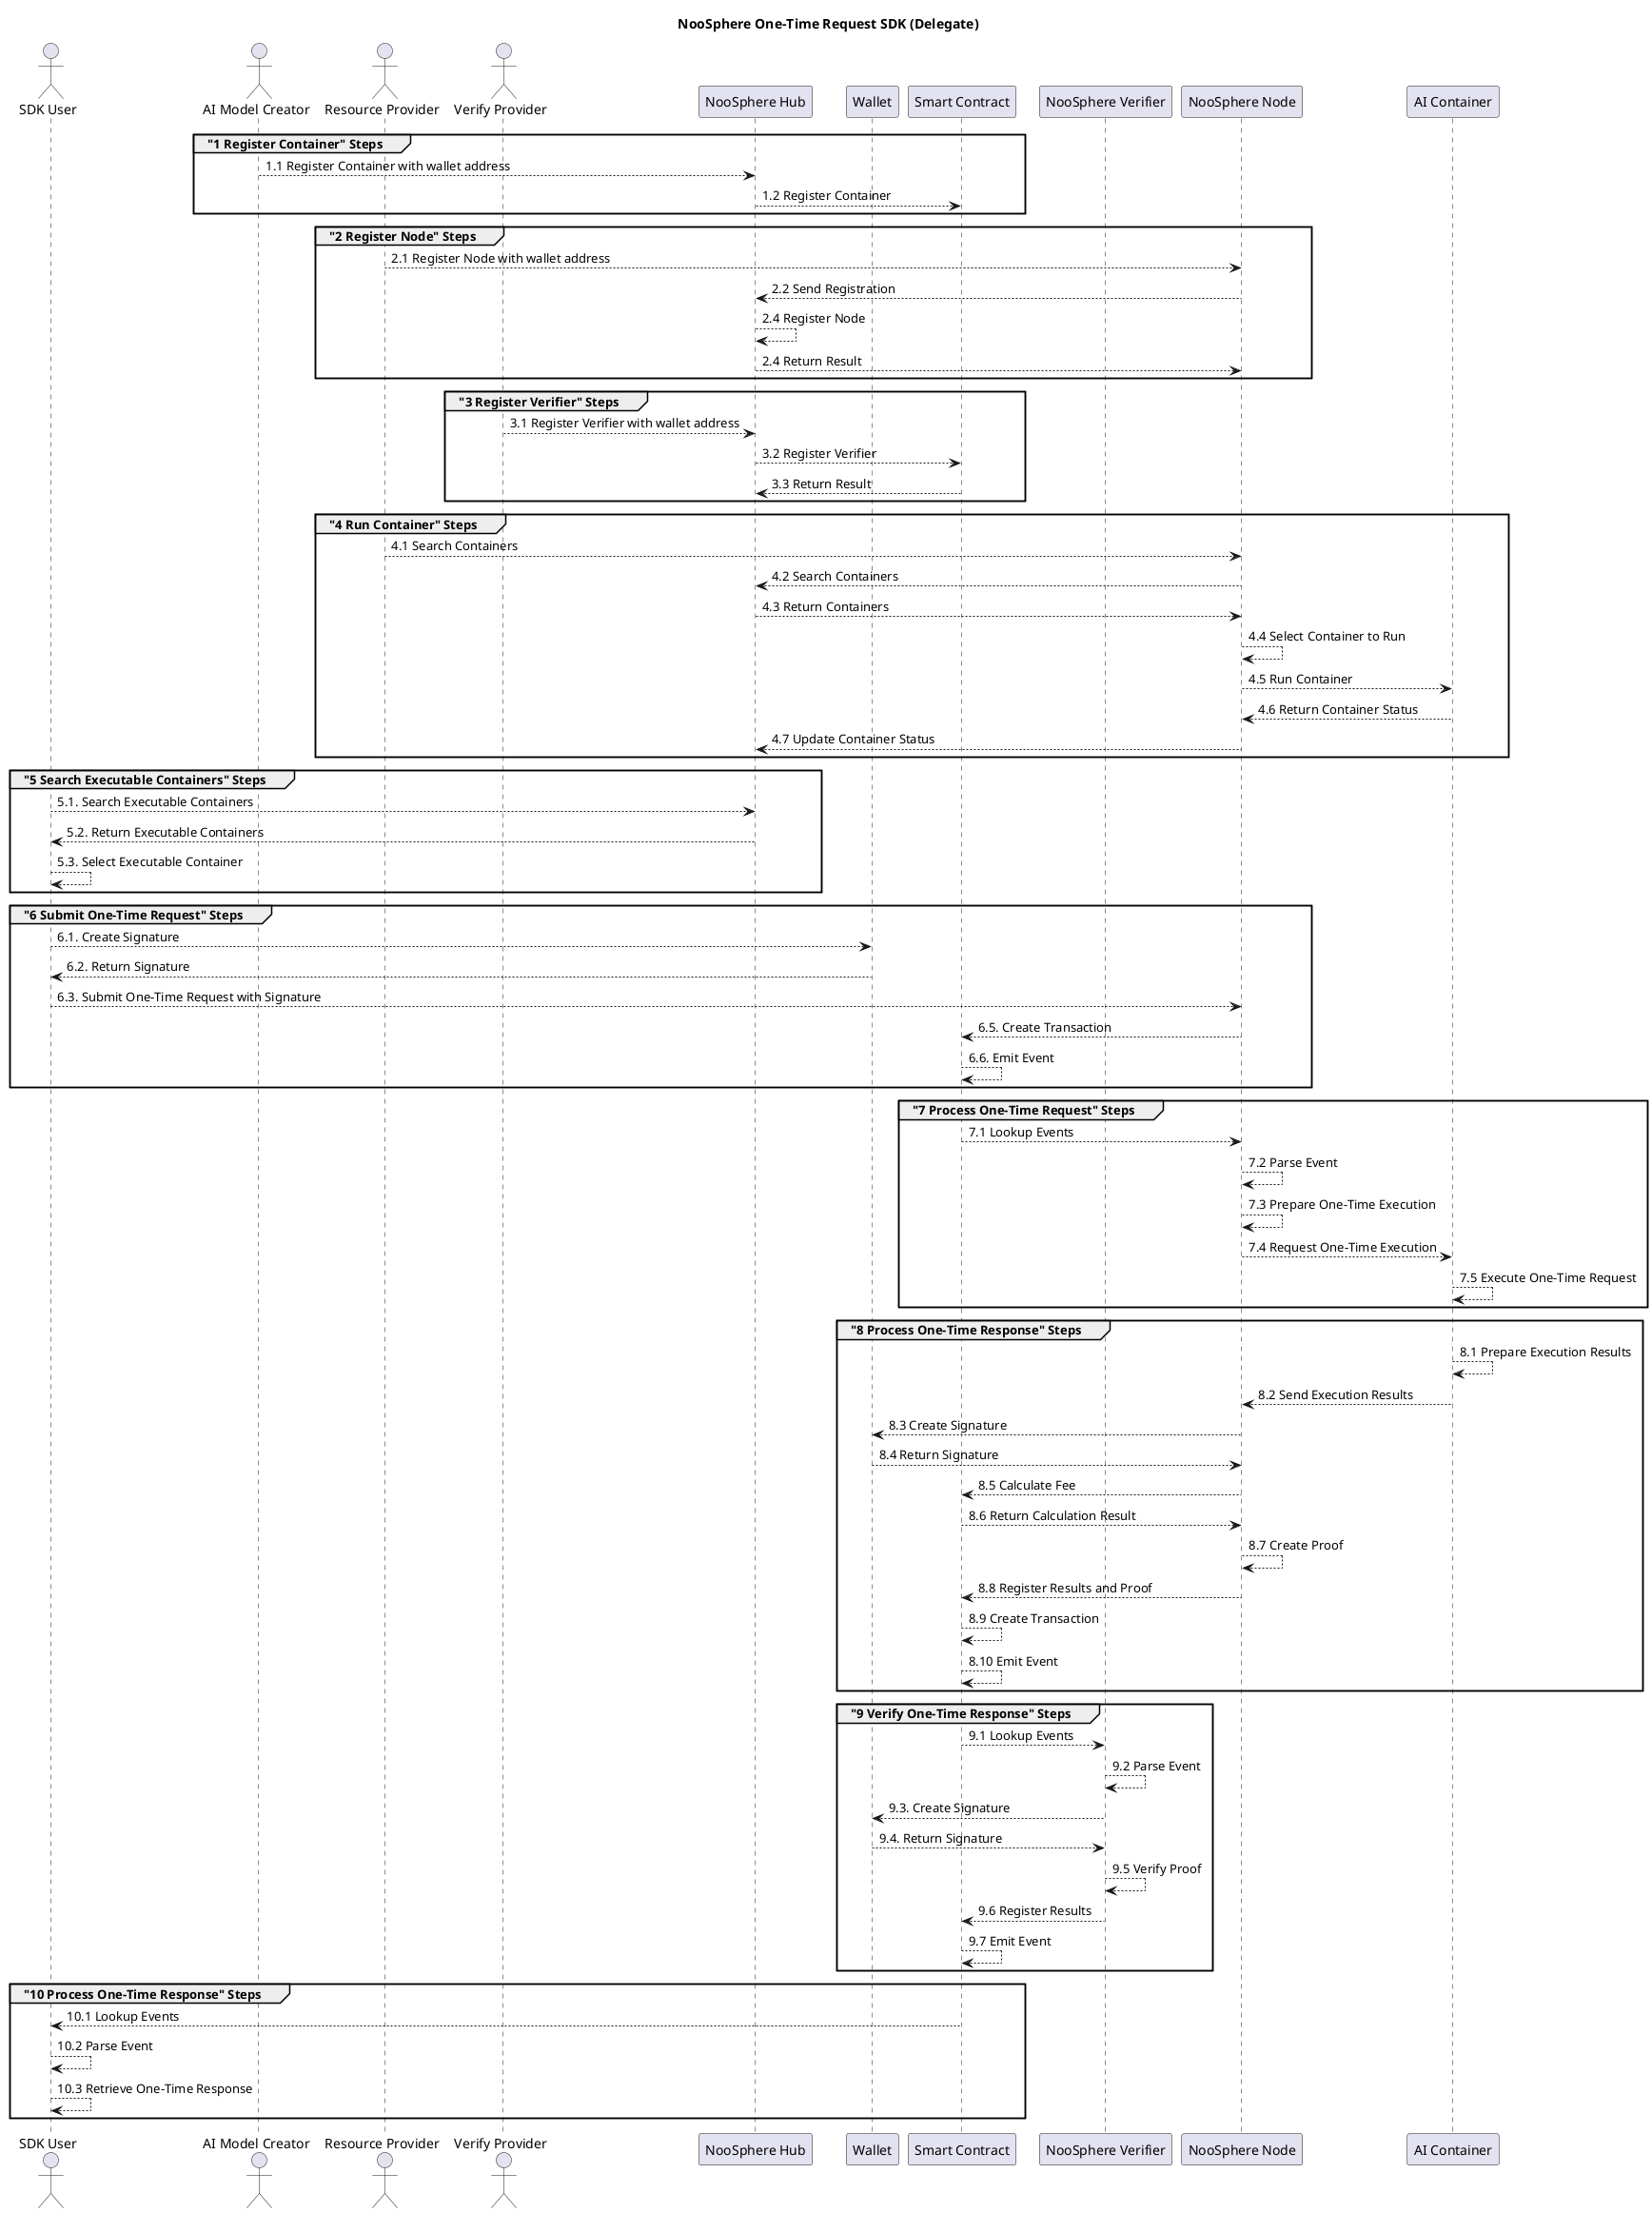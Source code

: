 @startuml

title
NooSphere One-Time Request SDK (Delegate)
end title


actor "SDK User" as User
actor "AI Model Creator" as Creator
actor "Resource Provider" as Resource
actor "Verify Provider" as VP

participant "NooSphere Hub" as Hub
participant "Wallet" as Auth
participant "Smart Contract" as Contract
participant "NooSphere Verifier" as Verifier
participant "NooSphere Node" as Node
participant "AI Container" as AI

group "1 Register Container" Steps
  Creator --> Hub: 1.1 Register Container with wallet address
  Hub --> Contract: 1.2 Register Container
end

group "2 Register Node" Steps
  Resource --> Node: 2.1 Register Node with wallet address
  Node --> Hub: 2.2 Send Registration
  Hub --> Hub: 2.4 Register Node
  Hub --> Node: 2.4 Return Result
end

group "3 Register Verifier" Steps
  VP --> Hub: 3.1 Register Verifier with wallet address
  Hub --> Contract: 3.2 Register Verifier
  Contract --> Hub: 3.3 Return Result
end

group "4 Run Container" Steps
  Resource --> Node: 4.1 Search Containers
  Node --> Hub: 4.2 Search Containers
  Hub --> Node: 4.3 Return Containers
  Node --> Node: 4.4 Select Container to Run
  Node --> AI: 4.5 Run Container
  AI --> Node: 4.6 Return Container Status
  Node --> Hub: 4.7 Update Container Status
'  Hub --> Contract: 4.8 Register Container to Node Relationship
'  Contract --> Hub: 4.9 Return Results
end

group "5 Search Executable Containers" Steps
  User --> Hub: 5.1. Search Executable Containers
  Hub --> User: 5.2. Return Executable Containers
  User --> User: 5.3. Select Executable Container
end

group "6 Submit One-Time Request" Steps
  User --> Auth: 6.1. Create Signature
  Auth --> User: 6.2. Return Signature
  User --> Node: 6.3. Submit One-Time Request with Signature
'  Node --> Contract: 6.4. Register Request with data
  Node --> Contract: 6.5. Create Transaction
  Contract --> Contract: 6.6. Emit Event
end

group "7 Process One-Time Request" Steps
  Contract --> Node: 7.1 Lookup Events
  Node --> Node: 7.2 Parse Event
  Node --> Node: 7.3 Prepare One-Time Execution
  Node --> AI: 7.4 Request One-Time Execution
  AI --> AI: 7.5 Execute One-Time Request
end

group "8 Process One-Time Response" Steps
  AI --> AI: 8.1 Prepare Execution Results
  AI --> Node: 8.2 Send Execution Results
  Node --> Auth: 8.3 Create Signature
  Auth --> Node: 8.4 Return Signature
  Node --> Contract: 8.5 Calculate Fee
  Contract --> Node: 8.6 Return Calculation Result
  Node --> Node: 8.7 Create Proof
  Node --> Contract: 8.8 Register Results and Proof
  Contract --> Contract: 8.9 Create Transaction
  Contract --> Contract: 8.10 Emit Event
end

group "9 Verify One-Time Response" Steps
  Contract --> Verifier: 9.1 Lookup Events
  Verifier --> Verifier: 9.2 Parse Event
  Verifier --> Auth: 9.3. Create Signature
  Auth --> Verifier: 9.4. Return Signature
  Verifier --> Verifier: 9.5 Verify Proof
  Verifier --> Contract: 9.6 Register Results
 Contract --> Contract: 9.7 Emit Event
end

'group "10 Process One-Time Request Accounting" Steps
'  Contract --> Contract: 10.1 Process Verification Results
'  Contract --> Contract: 10.2 Parse One-Time Response
'  Contract --> Contract: 10.3 Parse Node, AI Model Creator, AI Processor Addresses
'  Contract --> Contract: 10.4 Calculate Fees and Rewards
'  Contract --> Contract: 10.5 Update State
'  Contract --> Contract: 10.6 Create Transaction
'  Contract --> Contract: 10.7 Emit Event
'end

group "10 Process One-Time Response" Steps
  Contract --> User: 10.1 Lookup Events
  User --> User: 10.2 Parse Event
  User --> User: 10.3 Retrieve One-Time Response
end


@enduml